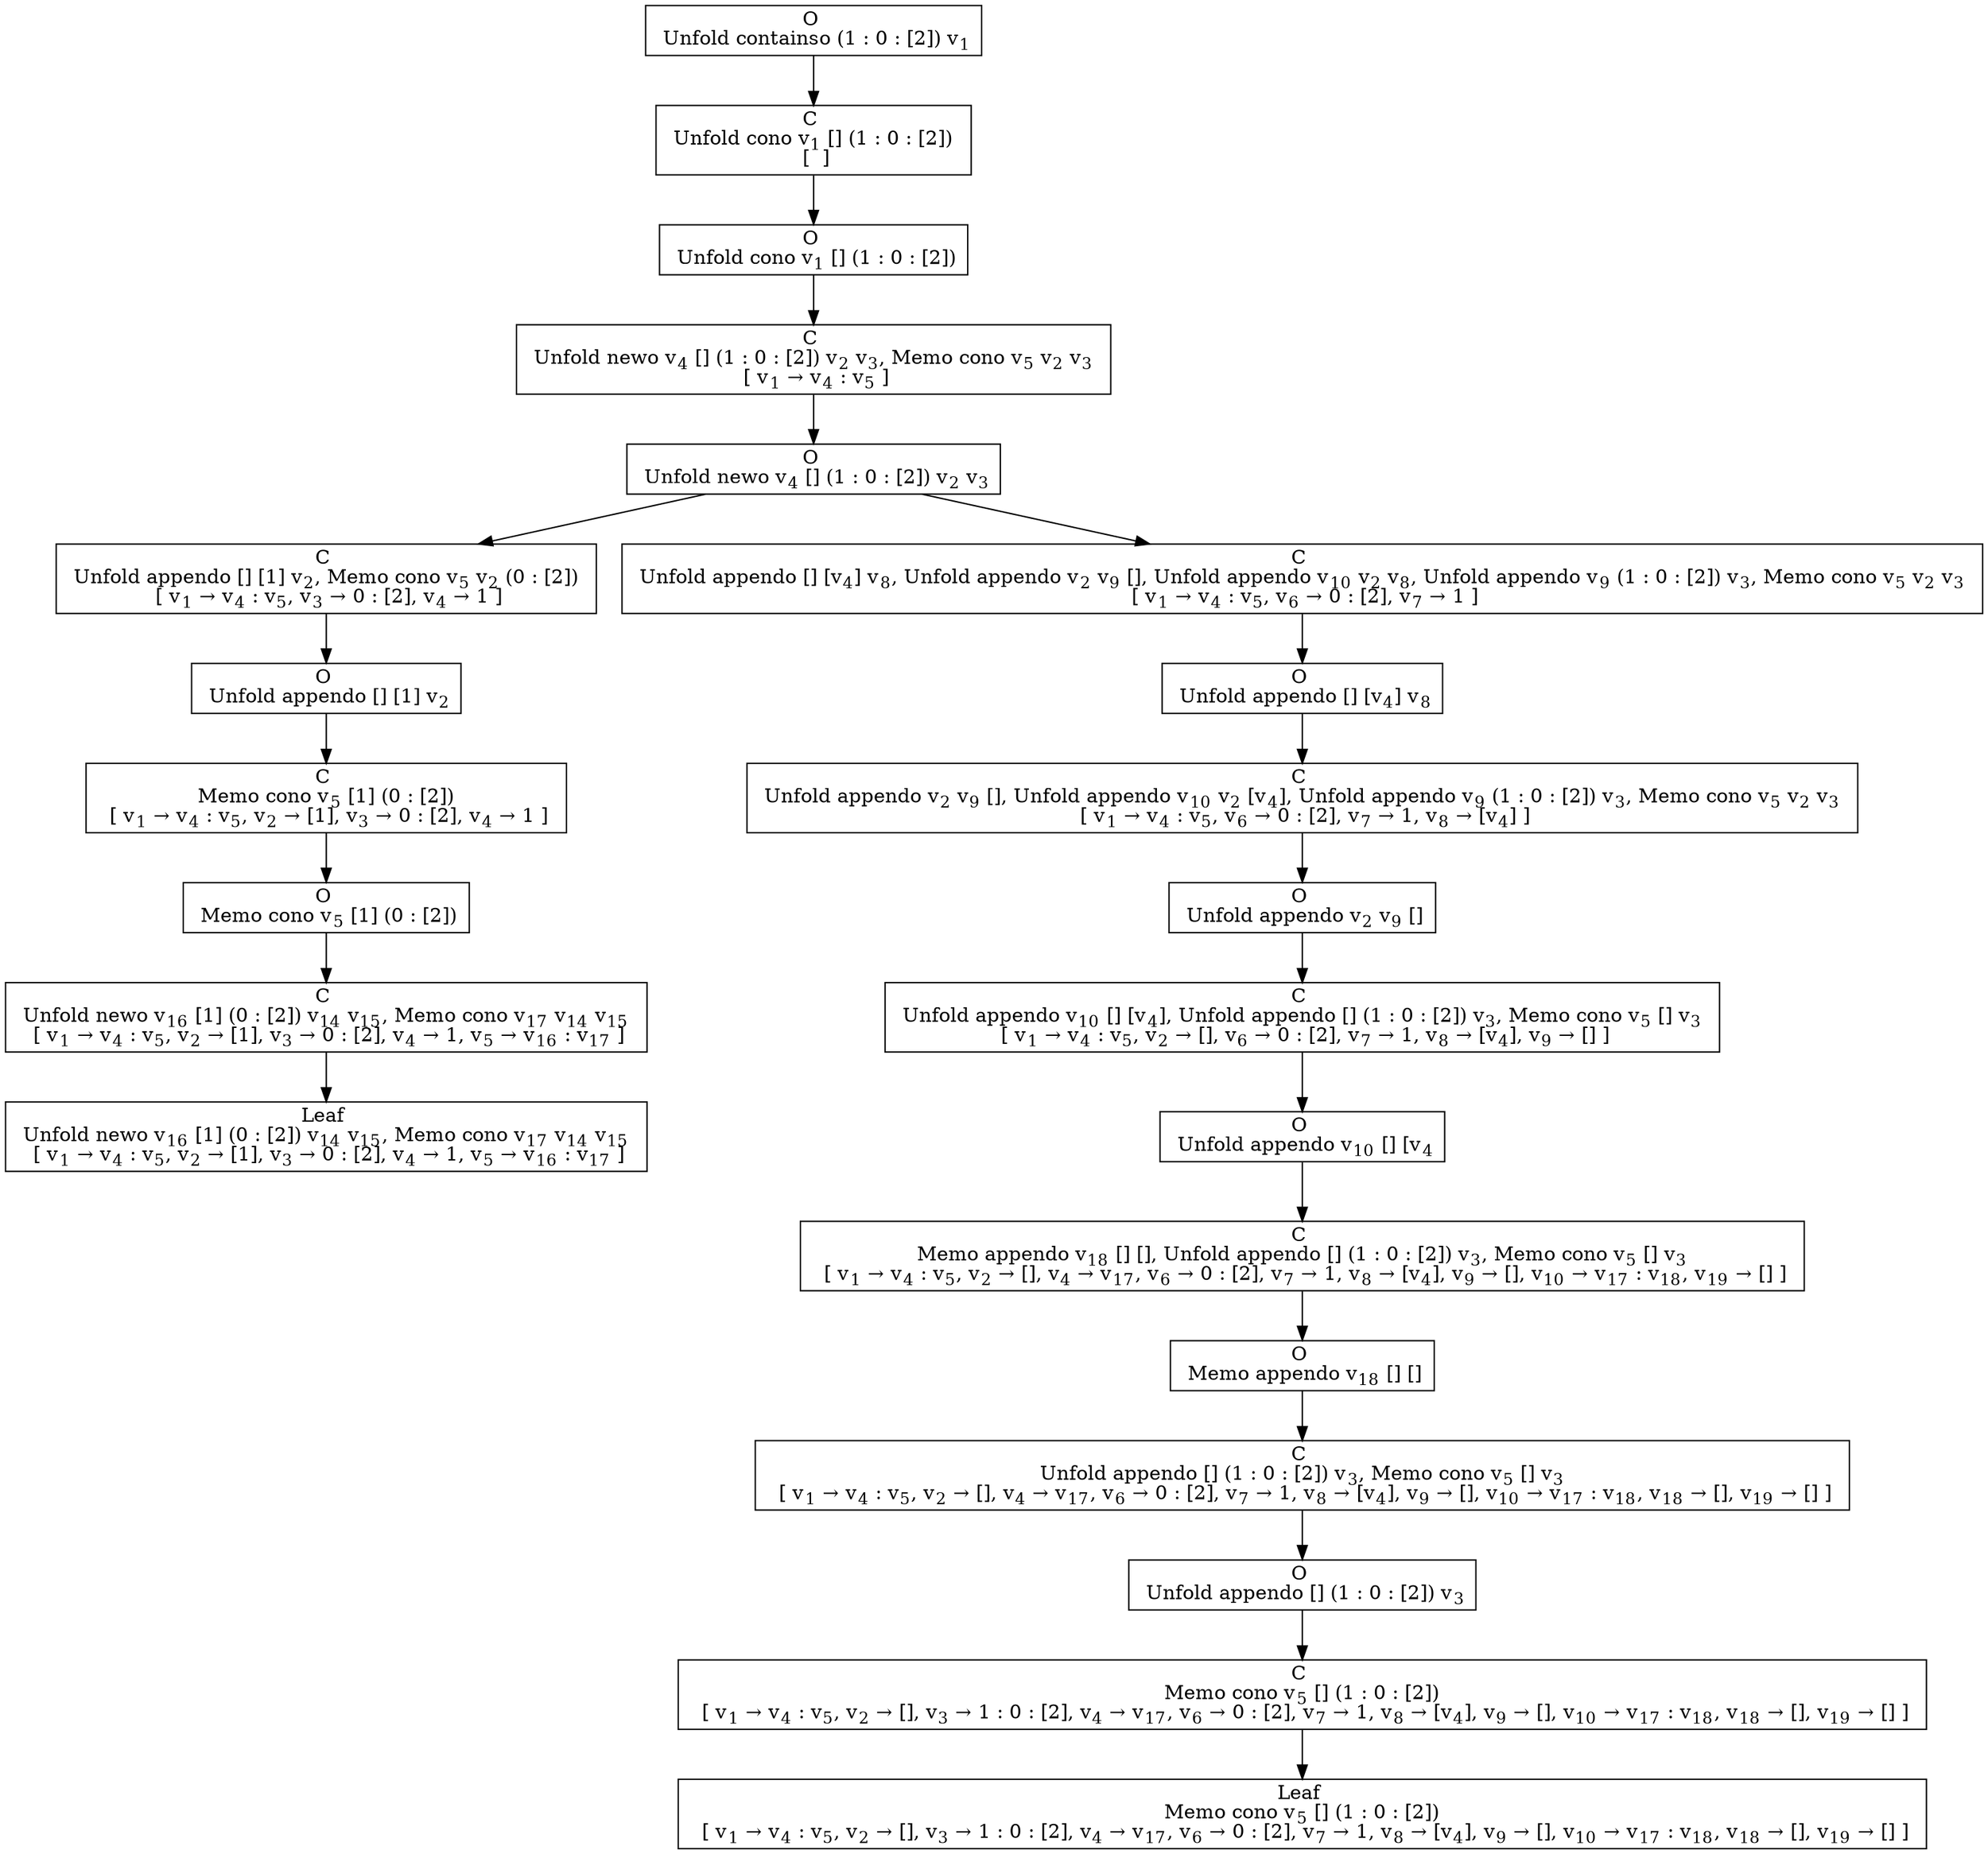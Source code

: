 digraph {
    graph [rankdir=TB
          ,bgcolor=transparent];
    node [shape=box
         ,fillcolor=white
         ,style=filled];
    0 [label=<O <BR/> Unfold containso (1 : 0 : [2]) v<SUB>1</SUB>>];
    1 [label=<C <BR/> Unfold cono v<SUB>1</SUB> [] (1 : 0 : [2]) <BR/>  [  ] >];
    2 [label=<O <BR/> Unfold cono v<SUB>1</SUB> [] (1 : 0 : [2])>];
    3 [label=<C <BR/> Unfold newo v<SUB>4</SUB> [] (1 : 0 : [2]) v<SUB>2</SUB> v<SUB>3</SUB>, Memo cono v<SUB>5</SUB> v<SUB>2</SUB> v<SUB>3</SUB> <BR/>  [ v<SUB>1</SUB> &rarr; v<SUB>4</SUB> : v<SUB>5</SUB> ] >];
    4 [label=<O <BR/> Unfold newo v<SUB>4</SUB> [] (1 : 0 : [2]) v<SUB>2</SUB> v<SUB>3</SUB>>];
    5 [label=<C <BR/> Unfold appendo [] [1] v<SUB>2</SUB>, Memo cono v<SUB>5</SUB> v<SUB>2</SUB> (0 : [2]) <BR/>  [ v<SUB>1</SUB> &rarr; v<SUB>4</SUB> : v<SUB>5</SUB>, v<SUB>3</SUB> &rarr; 0 : [2], v<SUB>4</SUB> &rarr; 1 ] >];
    6 [label=<C <BR/> Unfold appendo [] [v<SUB>4</SUB>] v<SUB>8</SUB>, Unfold appendo v<SUB>2</SUB> v<SUB>9</SUB> [], Unfold appendo v<SUB>10</SUB> v<SUB>2</SUB> v<SUB>8</SUB>, Unfold appendo v<SUB>9</SUB> (1 : 0 : [2]) v<SUB>3</SUB>, Memo cono v<SUB>5</SUB> v<SUB>2</SUB> v<SUB>3</SUB> <BR/>  [ v<SUB>1</SUB> &rarr; v<SUB>4</SUB> : v<SUB>5</SUB>, v<SUB>6</SUB> &rarr; 0 : [2], v<SUB>7</SUB> &rarr; 1 ] >];
    7 [label=<O <BR/> Unfold appendo [] [1] v<SUB>2</SUB>>];
    8 [label=<C <BR/> Memo cono v<SUB>5</SUB> [1] (0 : [2]) <BR/>  [ v<SUB>1</SUB> &rarr; v<SUB>4</SUB> : v<SUB>5</SUB>, v<SUB>2</SUB> &rarr; [1], v<SUB>3</SUB> &rarr; 0 : [2], v<SUB>4</SUB> &rarr; 1 ] >];
    9 [label=<O <BR/> Memo cono v<SUB>5</SUB> [1] (0 : [2])>];
    10 [label=<C <BR/> Unfold newo v<SUB>16</SUB> [1] (0 : [2]) v<SUB>14</SUB> v<SUB>15</SUB>, Memo cono v<SUB>17</SUB> v<SUB>14</SUB> v<SUB>15</SUB> <BR/>  [ v<SUB>1</SUB> &rarr; v<SUB>4</SUB> : v<SUB>5</SUB>, v<SUB>2</SUB> &rarr; [1], v<SUB>3</SUB> &rarr; 0 : [2], v<SUB>4</SUB> &rarr; 1, v<SUB>5</SUB> &rarr; v<SUB>16</SUB> : v<SUB>17</SUB> ] >];
    11 [label=<Leaf <BR/> Unfold newo v<SUB>16</SUB> [1] (0 : [2]) v<SUB>14</SUB> v<SUB>15</SUB>, Memo cono v<SUB>17</SUB> v<SUB>14</SUB> v<SUB>15</SUB> <BR/>  [ v<SUB>1</SUB> &rarr; v<SUB>4</SUB> : v<SUB>5</SUB>, v<SUB>2</SUB> &rarr; [1], v<SUB>3</SUB> &rarr; 0 : [2], v<SUB>4</SUB> &rarr; 1, v<SUB>5</SUB> &rarr; v<SUB>16</SUB> : v<SUB>17</SUB> ] >];
    12 [label=<O <BR/> Unfold appendo [] [v<SUB>4</SUB>] v<SUB>8</SUB>>];
    13 [label=<C <BR/> Unfold appendo v<SUB>2</SUB> v<SUB>9</SUB> [], Unfold appendo v<SUB>10</SUB> v<SUB>2</SUB> [v<SUB>4</SUB>], Unfold appendo v<SUB>9</SUB> (1 : 0 : [2]) v<SUB>3</SUB>, Memo cono v<SUB>5</SUB> v<SUB>2</SUB> v<SUB>3</SUB> <BR/>  [ v<SUB>1</SUB> &rarr; v<SUB>4</SUB> : v<SUB>5</SUB>, v<SUB>6</SUB> &rarr; 0 : [2], v<SUB>7</SUB> &rarr; 1, v<SUB>8</SUB> &rarr; [v<SUB>4</SUB>] ] >];
    14 [label=<O <BR/> Unfold appendo v<SUB>2</SUB> v<SUB>9</SUB> []>];
    15 [label=<C <BR/> Unfold appendo v<SUB>10</SUB> [] [v<SUB>4</SUB>], Unfold appendo [] (1 : 0 : [2]) v<SUB>3</SUB>, Memo cono v<SUB>5</SUB> [] v<SUB>3</SUB> <BR/>  [ v<SUB>1</SUB> &rarr; v<SUB>4</SUB> : v<SUB>5</SUB>, v<SUB>2</SUB> &rarr; [], v<SUB>6</SUB> &rarr; 0 : [2], v<SUB>7</SUB> &rarr; 1, v<SUB>8</SUB> &rarr; [v<SUB>4</SUB>], v<SUB>9</SUB> &rarr; [] ] >];
    16 [label=<O <BR/> Unfold appendo v<SUB>10</SUB> [] [v<SUB>4</SUB>]>];
    17 [label=<C <BR/> Memo appendo v<SUB>18</SUB> [] [], Unfold appendo [] (1 : 0 : [2]) v<SUB>3</SUB>, Memo cono v<SUB>5</SUB> [] v<SUB>3</SUB> <BR/>  [ v<SUB>1</SUB> &rarr; v<SUB>4</SUB> : v<SUB>5</SUB>, v<SUB>2</SUB> &rarr; [], v<SUB>4</SUB> &rarr; v<SUB>17</SUB>, v<SUB>6</SUB> &rarr; 0 : [2], v<SUB>7</SUB> &rarr; 1, v<SUB>8</SUB> &rarr; [v<SUB>4</SUB>], v<SUB>9</SUB> &rarr; [], v<SUB>10</SUB> &rarr; v<SUB>17</SUB> : v<SUB>18</SUB>, v<SUB>19</SUB> &rarr; [] ] >];
    18 [label=<O <BR/> Memo appendo v<SUB>18</SUB> [] []>];
    19 [label=<C <BR/> Unfold appendo [] (1 : 0 : [2]) v<SUB>3</SUB>, Memo cono v<SUB>5</SUB> [] v<SUB>3</SUB> <BR/>  [ v<SUB>1</SUB> &rarr; v<SUB>4</SUB> : v<SUB>5</SUB>, v<SUB>2</SUB> &rarr; [], v<SUB>4</SUB> &rarr; v<SUB>17</SUB>, v<SUB>6</SUB> &rarr; 0 : [2], v<SUB>7</SUB> &rarr; 1, v<SUB>8</SUB> &rarr; [v<SUB>4</SUB>], v<SUB>9</SUB> &rarr; [], v<SUB>10</SUB> &rarr; v<SUB>17</SUB> : v<SUB>18</SUB>, v<SUB>18</SUB> &rarr; [], v<SUB>19</SUB> &rarr; [] ] >];
    20 [label=<O <BR/> Unfold appendo [] (1 : 0 : [2]) v<SUB>3</SUB>>];
    21 [label=<C <BR/> Memo cono v<SUB>5</SUB> [] (1 : 0 : [2]) <BR/>  [ v<SUB>1</SUB> &rarr; v<SUB>4</SUB> : v<SUB>5</SUB>, v<SUB>2</SUB> &rarr; [], v<SUB>3</SUB> &rarr; 1 : 0 : [2], v<SUB>4</SUB> &rarr; v<SUB>17</SUB>, v<SUB>6</SUB> &rarr; 0 : [2], v<SUB>7</SUB> &rarr; 1, v<SUB>8</SUB> &rarr; [v<SUB>4</SUB>], v<SUB>9</SUB> &rarr; [], v<SUB>10</SUB> &rarr; v<SUB>17</SUB> : v<SUB>18</SUB>, v<SUB>18</SUB> &rarr; [], v<SUB>19</SUB> &rarr; [] ] >];
    22 [label=<Leaf <BR/> Memo cono v<SUB>5</SUB> [] (1 : 0 : [2]) <BR/>  [ v<SUB>1</SUB> &rarr; v<SUB>4</SUB> : v<SUB>5</SUB>, v<SUB>2</SUB> &rarr; [], v<SUB>3</SUB> &rarr; 1 : 0 : [2], v<SUB>4</SUB> &rarr; v<SUB>17</SUB>, v<SUB>6</SUB> &rarr; 0 : [2], v<SUB>7</SUB> &rarr; 1, v<SUB>8</SUB> &rarr; [v<SUB>4</SUB>], v<SUB>9</SUB> &rarr; [], v<SUB>10</SUB> &rarr; v<SUB>17</SUB> : v<SUB>18</SUB>, v<SUB>18</SUB> &rarr; [], v<SUB>19</SUB> &rarr; [] ] >];
    0 -> 1 [label=""];
    1 -> 2 [label=""];
    2 -> 3 [label=""];
    3 -> 4 [label=""];
    4 -> 5 [label=""];
    4 -> 6 [label=""];
    5 -> 7 [label=""];
    6 -> 12 [label=""];
    7 -> 8 [label=""];
    8 -> 9 [label=""];
    9 -> 10 [label=""];
    10 -> 11 [label=""];
    12 -> 13 [label=""];
    13 -> 14 [label=""];
    14 -> 15 [label=""];
    15 -> 16 [label=""];
    16 -> 17 [label=""];
    17 -> 18 [label=""];
    18 -> 19 [label=""];
    19 -> 20 [label=""];
    20 -> 21 [label=""];
    21 -> 22 [label=""];
}